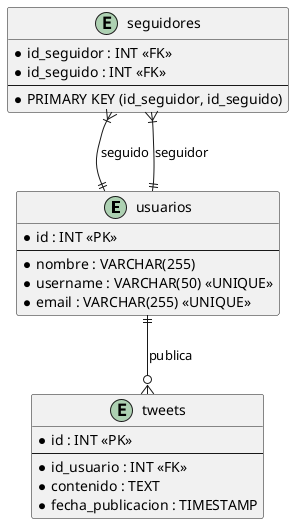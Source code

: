 @startuml
entity "usuarios" {
  * id : INT <<PK>>
  --
  * nombre : VARCHAR(255)
  * username : VARCHAR(50) <<UNIQUE>>
  * email : VARCHAR(255) <<UNIQUE>>
}

entity "seguidores" {
  * id_seguidor : INT <<FK>>
  * id_seguido : INT <<FK>>
  --
  * PRIMARY KEY (id_seguidor, id_seguido)
}

entity "tweets" {
  * id : INT <<PK>>
  --
  * id_usuario : INT <<FK>>
  * contenido : TEXT
  * fecha_publicacion : TIMESTAMP
}

' Relaciones
usuarios ||--o{ tweets : "publica"
seguidores }|--|| usuarios : "seguido"
seguidores }|--|| usuarios : "seguidor"
@enduml